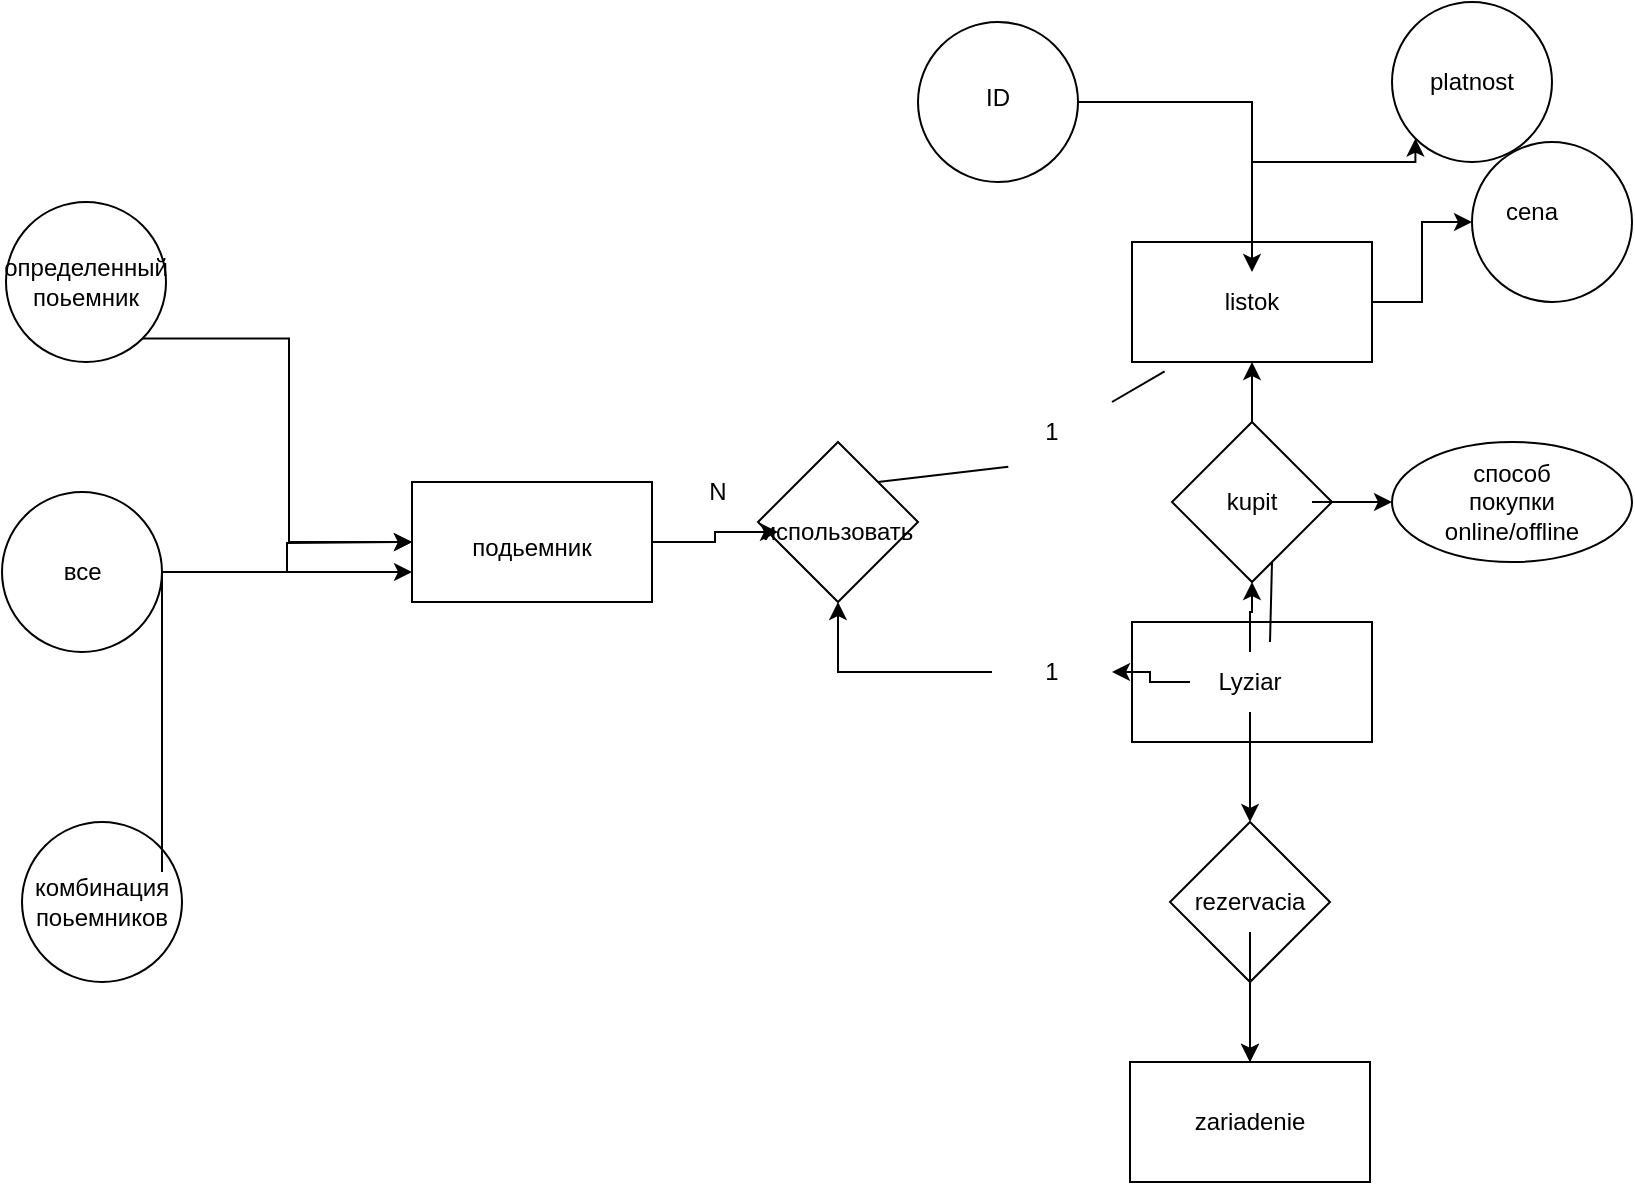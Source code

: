 <mxfile version="26.0.16">
  <diagram name="Сторінка-1" id="EbbtrPK-96Rvlipn7ob6">
    <mxGraphModel dx="2216" dy="753" grid="1" gridSize="10" guides="1" tooltips="1" connect="1" arrows="1" fold="1" page="1" pageScale="1" pageWidth="827" pageHeight="1169" math="0" shadow="0">
      <root>
        <mxCell id="0" />
        <mxCell id="1" parent="0" />
        <mxCell id="VFk0IlF5g3LK6-xfikvq-1" value="" style="rounded=0;whiteSpace=wrap;html=1;" vertex="1" parent="1">
          <mxGeometry x="350" y="430" width="120" height="60" as="geometry" />
        </mxCell>
        <mxCell id="VFk0IlF5g3LK6-xfikvq-19" value="" style="edgeStyle=orthogonalEdgeStyle;rounded=0;orthogonalLoop=1;jettySize=auto;html=1;" edge="1" parent="1" source="VFk0IlF5g3LK6-xfikvq-2" target="VFk0IlF5g3LK6-xfikvq-18">
          <mxGeometry relative="1" as="geometry" />
        </mxCell>
        <mxCell id="VFk0IlF5g3LK6-xfikvq-25" value="" style="edgeStyle=orthogonalEdgeStyle;rounded=0;orthogonalLoop=1;jettySize=auto;html=1;" edge="1" parent="1" source="VFk0IlF5g3LK6-xfikvq-2" target="VFk0IlF5g3LK6-xfikvq-24">
          <mxGeometry relative="1" as="geometry" />
        </mxCell>
        <mxCell id="VFk0IlF5g3LK6-xfikvq-87" value="" style="edgeStyle=orthogonalEdgeStyle;rounded=0;orthogonalLoop=1;jettySize=auto;html=1;" edge="1" parent="1" source="VFk0IlF5g3LK6-xfikvq-92" target="VFk0IlF5g3LK6-xfikvq-86">
          <mxGeometry relative="1" as="geometry" />
        </mxCell>
        <mxCell id="VFk0IlF5g3LK6-xfikvq-2" value="Lyziar" style="text;html=1;align=center;verticalAlign=middle;whiteSpace=wrap;rounded=0;" vertex="1" parent="1">
          <mxGeometry x="379" y="445" width="60" height="30" as="geometry" />
        </mxCell>
        <mxCell id="VFk0IlF5g3LK6-xfikvq-78" value="" style="edgeStyle=orthogonalEdgeStyle;rounded=0;orthogonalLoop=1;jettySize=auto;html=1;entryX=0;entryY=1;entryDx=0;entryDy=0;" edge="1" parent="1" source="VFk0IlF5g3LK6-xfikvq-3" target="VFk0IlF5g3LK6-xfikvq-77">
          <mxGeometry relative="1" as="geometry">
            <Array as="points">
              <mxPoint x="410" y="200" />
              <mxPoint x="492" y="200" />
            </Array>
          </mxGeometry>
        </mxCell>
        <mxCell id="VFk0IlF5g3LK6-xfikvq-81" value="" style="edgeStyle=orthogonalEdgeStyle;rounded=0;orthogonalLoop=1;jettySize=auto;html=1;" edge="1" parent="1" source="VFk0IlF5g3LK6-xfikvq-3" target="VFk0IlF5g3LK6-xfikvq-80">
          <mxGeometry relative="1" as="geometry" />
        </mxCell>
        <mxCell id="VFk0IlF5g3LK6-xfikvq-3" value="" style="rounded=0;whiteSpace=wrap;html=1;" vertex="1" parent="1">
          <mxGeometry x="350" y="240" width="120" height="60" as="geometry" />
        </mxCell>
        <mxCell id="VFk0IlF5g3LK6-xfikvq-6" value="listok" style="text;html=1;align=center;verticalAlign=middle;whiteSpace=wrap;rounded=0;" vertex="1" parent="1">
          <mxGeometry x="380" y="255" width="60" height="30" as="geometry" />
        </mxCell>
        <mxCell id="VFk0IlF5g3LK6-xfikvq-18" value="" style="rhombus;whiteSpace=wrap;html=1;" vertex="1" parent="1">
          <mxGeometry x="370" y="330" width="80" height="80" as="geometry" />
        </mxCell>
        <mxCell id="VFk0IlF5g3LK6-xfikvq-60" value="" style="edgeStyle=orthogonalEdgeStyle;rounded=0;orthogonalLoop=1;jettySize=auto;html=1;" edge="1" parent="1" source="VFk0IlF5g3LK6-xfikvq-20" target="VFk0IlF5g3LK6-xfikvq-59">
          <mxGeometry relative="1" as="geometry" />
        </mxCell>
        <mxCell id="VFk0IlF5g3LK6-xfikvq-20" value="kupit" style="text;html=1;align=center;verticalAlign=middle;whiteSpace=wrap;rounded=0;" vertex="1" parent="1">
          <mxGeometry x="380" y="355" width="60" height="30" as="geometry" />
        </mxCell>
        <mxCell id="VFk0IlF5g3LK6-xfikvq-21" value="" style="endArrow=classic;html=1;rounded=0;exitX=0.5;exitY=0;exitDx=0;exitDy=0;entryX=0.5;entryY=1;entryDx=0;entryDy=0;" edge="1" parent="1" source="VFk0IlF5g3LK6-xfikvq-18">
          <mxGeometry width="50" height="50" relative="1" as="geometry">
            <mxPoint x="380" y="310" as="sourcePoint" />
            <mxPoint x="410" y="300" as="targetPoint" />
          </mxGeometry>
        </mxCell>
        <mxCell id="VFk0IlF5g3LK6-xfikvq-22" value="" style="endArrow=none;html=1;rounded=0;exitX=0.575;exitY=0.167;exitDx=0;exitDy=0;exitPerimeter=0;" edge="1" parent="1" source="VFk0IlF5g3LK6-xfikvq-1">
          <mxGeometry width="50" height="50" relative="1" as="geometry">
            <mxPoint x="380" y="310" as="sourcePoint" />
            <mxPoint x="420" y="400" as="targetPoint" />
          </mxGeometry>
        </mxCell>
        <mxCell id="VFk0IlF5g3LK6-xfikvq-24" value="" style="rhombus;whiteSpace=wrap;html=1;" vertex="1" parent="1">
          <mxGeometry x="369" y="530" width="80" height="80" as="geometry" />
        </mxCell>
        <mxCell id="VFk0IlF5g3LK6-xfikvq-28" value="" style="edgeStyle=orthogonalEdgeStyle;rounded=0;orthogonalLoop=1;jettySize=auto;html=1;" edge="1" parent="1" source="VFk0IlF5g3LK6-xfikvq-26">
          <mxGeometry relative="1" as="geometry">
            <mxPoint x="409" y="650" as="targetPoint" />
          </mxGeometry>
        </mxCell>
        <mxCell id="VFk0IlF5g3LK6-xfikvq-30" value="" style="edgeStyle=orthogonalEdgeStyle;rounded=0;orthogonalLoop=1;jettySize=auto;html=1;" edge="1" parent="1" source="VFk0IlF5g3LK6-xfikvq-26" target="VFk0IlF5g3LK6-xfikvq-29">
          <mxGeometry relative="1" as="geometry" />
        </mxCell>
        <mxCell id="VFk0IlF5g3LK6-xfikvq-26" value="rezervacia" style="text;html=1;align=center;verticalAlign=middle;whiteSpace=wrap;rounded=0;" vertex="1" parent="1">
          <mxGeometry x="379" y="555" width="60" height="30" as="geometry" />
        </mxCell>
        <mxCell id="VFk0IlF5g3LK6-xfikvq-29" value="" style="whiteSpace=wrap;html=1;" vertex="1" parent="1">
          <mxGeometry x="349" y="650" width="120" height="60" as="geometry" />
        </mxCell>
        <mxCell id="VFk0IlF5g3LK6-xfikvq-31" value="zariadenie" style="text;html=1;align=center;verticalAlign=middle;whiteSpace=wrap;rounded=0;" vertex="1" parent="1">
          <mxGeometry x="379" y="665" width="60" height="30" as="geometry" />
        </mxCell>
        <mxCell id="VFk0IlF5g3LK6-xfikvq-59" value="" style="ellipse;whiteSpace=wrap;html=1;" vertex="1" parent="1">
          <mxGeometry x="480" y="340" width="120" height="60" as="geometry" />
        </mxCell>
        <mxCell id="VFk0IlF5g3LK6-xfikvq-61" value="способ покупки online/offline" style="text;html=1;align=center;verticalAlign=middle;whiteSpace=wrap;rounded=0;" vertex="1" parent="1">
          <mxGeometry x="510" y="355" width="60" height="30" as="geometry" />
        </mxCell>
        <mxCell id="VFk0IlF5g3LK6-xfikvq-101" style="edgeStyle=orthogonalEdgeStyle;rounded=0;orthogonalLoop=1;jettySize=auto;html=1;exitX=1;exitY=0.5;exitDx=0;exitDy=0;" edge="1" parent="1" source="VFk0IlF5g3LK6-xfikvq-68">
          <mxGeometry relative="1" as="geometry">
            <mxPoint x="-10" y="390" as="targetPoint" />
          </mxGeometry>
        </mxCell>
        <mxCell id="VFk0IlF5g3LK6-xfikvq-68" value="" style="ellipse;whiteSpace=wrap;html=1;aspect=fixed;" vertex="1" parent="1">
          <mxGeometry x="-215" y="365" width="80" height="80" as="geometry" />
        </mxCell>
        <mxCell id="VFk0IlF5g3LK6-xfikvq-69" value="" style="ellipse;whiteSpace=wrap;html=1;aspect=fixed;" vertex="1" parent="1">
          <mxGeometry x="-205" y="530" width="80" height="80" as="geometry" />
        </mxCell>
        <mxCell id="VFk0IlF5g3LK6-xfikvq-102" style="edgeStyle=orthogonalEdgeStyle;rounded=0;orthogonalLoop=1;jettySize=auto;html=1;exitX=1;exitY=0;exitDx=0;exitDy=0;entryX=0;entryY=0.75;entryDx=0;entryDy=0;" edge="1" parent="1" source="VFk0IlF5g3LK6-xfikvq-72" target="VFk0IlF5g3LK6-xfikvq-96">
          <mxGeometry relative="1" as="geometry" />
        </mxCell>
        <mxCell id="VFk0IlF5g3LK6-xfikvq-72" value="комбинация поьемников" style="text;html=1;align=center;verticalAlign=middle;whiteSpace=wrap;rounded=0;" vertex="1" parent="1">
          <mxGeometry x="-195" y="555" width="60" height="30" as="geometry" />
        </mxCell>
        <mxCell id="VFk0IlF5g3LK6-xfikvq-73" value="все&amp;nbsp;" style="text;html=1;align=center;verticalAlign=middle;whiteSpace=wrap;rounded=0;" vertex="1" parent="1">
          <mxGeometry x="-203" y="390" width="60" height="30" as="geometry" />
        </mxCell>
        <mxCell id="VFk0IlF5g3LK6-xfikvq-100" style="edgeStyle=orthogonalEdgeStyle;rounded=0;orthogonalLoop=1;jettySize=auto;html=1;exitX=1;exitY=1;exitDx=0;exitDy=0;entryX=0;entryY=0.5;entryDx=0;entryDy=0;" edge="1" parent="1" source="VFk0IlF5g3LK6-xfikvq-74" target="VFk0IlF5g3LK6-xfikvq-96">
          <mxGeometry relative="1" as="geometry" />
        </mxCell>
        <mxCell id="VFk0IlF5g3LK6-xfikvq-74" value="" style="ellipse;whiteSpace=wrap;html=1;aspect=fixed;" vertex="1" parent="1">
          <mxGeometry x="-213" y="220" width="80" height="80" as="geometry" />
        </mxCell>
        <mxCell id="VFk0IlF5g3LK6-xfikvq-76" value="определенный поьемник" style="text;html=1;align=center;verticalAlign=middle;whiteSpace=wrap;rounded=0;" vertex="1" parent="1">
          <mxGeometry x="-203" y="245" width="60" height="30" as="geometry" />
        </mxCell>
        <mxCell id="VFk0IlF5g3LK6-xfikvq-77" value="" style="ellipse;whiteSpace=wrap;html=1;aspect=fixed;" vertex="1" parent="1">
          <mxGeometry x="480" y="120" width="80" height="80" as="geometry" />
        </mxCell>
        <mxCell id="VFk0IlF5g3LK6-xfikvq-79" value="platnost" style="text;html=1;align=center;verticalAlign=middle;whiteSpace=wrap;rounded=0;" vertex="1" parent="1">
          <mxGeometry x="490" y="145" width="60" height="30" as="geometry" />
        </mxCell>
        <mxCell id="VFk0IlF5g3LK6-xfikvq-80" value="" style="ellipse;whiteSpace=wrap;html=1;aspect=fixed;" vertex="1" parent="1">
          <mxGeometry x="520" y="190" width="80" height="80" as="geometry" />
        </mxCell>
        <mxCell id="VFk0IlF5g3LK6-xfikvq-82" value="cena" style="text;html=1;align=center;verticalAlign=middle;whiteSpace=wrap;rounded=0;" vertex="1" parent="1">
          <mxGeometry x="520" y="210" width="60" height="30" as="geometry" />
        </mxCell>
        <mxCell id="VFk0IlF5g3LK6-xfikvq-84" value="" style="edgeStyle=orthogonalEdgeStyle;rounded=0;orthogonalLoop=1;jettySize=auto;html=1;" edge="1" parent="1" source="VFk0IlF5g3LK6-xfikvq-83" target="VFk0IlF5g3LK6-xfikvq-6">
          <mxGeometry relative="1" as="geometry" />
        </mxCell>
        <mxCell id="VFk0IlF5g3LK6-xfikvq-83" value="" style="ellipse;whiteSpace=wrap;html=1;aspect=fixed;" vertex="1" parent="1">
          <mxGeometry x="243" y="130" width="80" height="80" as="geometry" />
        </mxCell>
        <mxCell id="VFk0IlF5g3LK6-xfikvq-85" value="ID" style="text;html=1;align=center;verticalAlign=middle;whiteSpace=wrap;rounded=0;" vertex="1" parent="1">
          <mxGeometry x="253" y="150" width="60" height="35" as="geometry" />
        </mxCell>
        <mxCell id="VFk0IlF5g3LK6-xfikvq-86" value="" style="rhombus;whiteSpace=wrap;html=1;" vertex="1" parent="1">
          <mxGeometry x="163" y="340" width="80" height="80" as="geometry" />
        </mxCell>
        <mxCell id="VFk0IlF5g3LK6-xfikvq-89" value="" style="endArrow=none;html=1;rounded=0;exitX=1;exitY=0;exitDx=0;exitDy=0;entryX=0.136;entryY=1.078;entryDx=0;entryDy=0;entryPerimeter=0;" edge="1" parent="1" source="VFk0IlF5g3LK6-xfikvq-93" target="VFk0IlF5g3LK6-xfikvq-3">
          <mxGeometry width="50" height="50" relative="1" as="geometry">
            <mxPoint x="300" y="310" as="sourcePoint" />
            <mxPoint x="350" y="260" as="targetPoint" />
          </mxGeometry>
        </mxCell>
        <mxCell id="VFk0IlF5g3LK6-xfikvq-91" value="использовать" style="text;html=1;align=center;verticalAlign=middle;whiteSpace=wrap;rounded=0;" vertex="1" parent="1">
          <mxGeometry x="173" y="370" width="60" height="30" as="geometry" />
        </mxCell>
        <mxCell id="VFk0IlF5g3LK6-xfikvq-94" value="" style="endArrow=none;html=1;rounded=0;exitX=1;exitY=0;exitDx=0;exitDy=0;entryX=0.136;entryY=1.078;entryDx=0;entryDy=0;entryPerimeter=0;" edge="1" parent="1" source="VFk0IlF5g3LK6-xfikvq-86" target="VFk0IlF5g3LK6-xfikvq-93">
          <mxGeometry width="50" height="50" relative="1" as="geometry">
            <mxPoint x="223" y="360" as="sourcePoint" />
            <mxPoint x="366" y="305" as="targetPoint" />
          </mxGeometry>
        </mxCell>
        <mxCell id="VFk0IlF5g3LK6-xfikvq-93" value="1" style="text;html=1;align=center;verticalAlign=middle;whiteSpace=wrap;rounded=0;" vertex="1" parent="1">
          <mxGeometry x="280" y="320" width="60" height="30" as="geometry" />
        </mxCell>
        <mxCell id="VFk0IlF5g3LK6-xfikvq-97" value="" style="edgeStyle=orthogonalEdgeStyle;rounded=0;orthogonalLoop=1;jettySize=auto;html=1;" edge="1" parent="1" source="VFk0IlF5g3LK6-xfikvq-96" target="VFk0IlF5g3LK6-xfikvq-91">
          <mxGeometry relative="1" as="geometry" />
        </mxCell>
        <mxCell id="VFk0IlF5g3LK6-xfikvq-96" value="" style="rounded=0;whiteSpace=wrap;html=1;" vertex="1" parent="1">
          <mxGeometry x="-10" y="360" width="120" height="60" as="geometry" />
        </mxCell>
        <mxCell id="VFk0IlF5g3LK6-xfikvq-98" value="N" style="text;html=1;align=center;verticalAlign=middle;whiteSpace=wrap;rounded=0;" vertex="1" parent="1">
          <mxGeometry x="113" y="350" width="60" height="30" as="geometry" />
        </mxCell>
        <mxCell id="VFk0IlF5g3LK6-xfikvq-99" value="подьемник" style="text;html=1;align=center;verticalAlign=middle;whiteSpace=wrap;rounded=0;" vertex="1" parent="1">
          <mxGeometry x="20" y="370" width="60" height="45" as="geometry" />
        </mxCell>
        <mxCell id="VFk0IlF5g3LK6-xfikvq-103" value="" style="edgeStyle=orthogonalEdgeStyle;rounded=0;orthogonalLoop=1;jettySize=auto;html=1;" edge="1" parent="1" source="VFk0IlF5g3LK6-xfikvq-2" target="VFk0IlF5g3LK6-xfikvq-92">
          <mxGeometry relative="1" as="geometry">
            <mxPoint x="379" y="460" as="sourcePoint" />
            <mxPoint x="203" y="420" as="targetPoint" />
          </mxGeometry>
        </mxCell>
        <mxCell id="VFk0IlF5g3LK6-xfikvq-92" value="1" style="text;html=1;align=center;verticalAlign=middle;whiteSpace=wrap;rounded=0;" vertex="1" parent="1">
          <mxGeometry x="280" y="440" width="60" height="30" as="geometry" />
        </mxCell>
      </root>
    </mxGraphModel>
  </diagram>
</mxfile>
